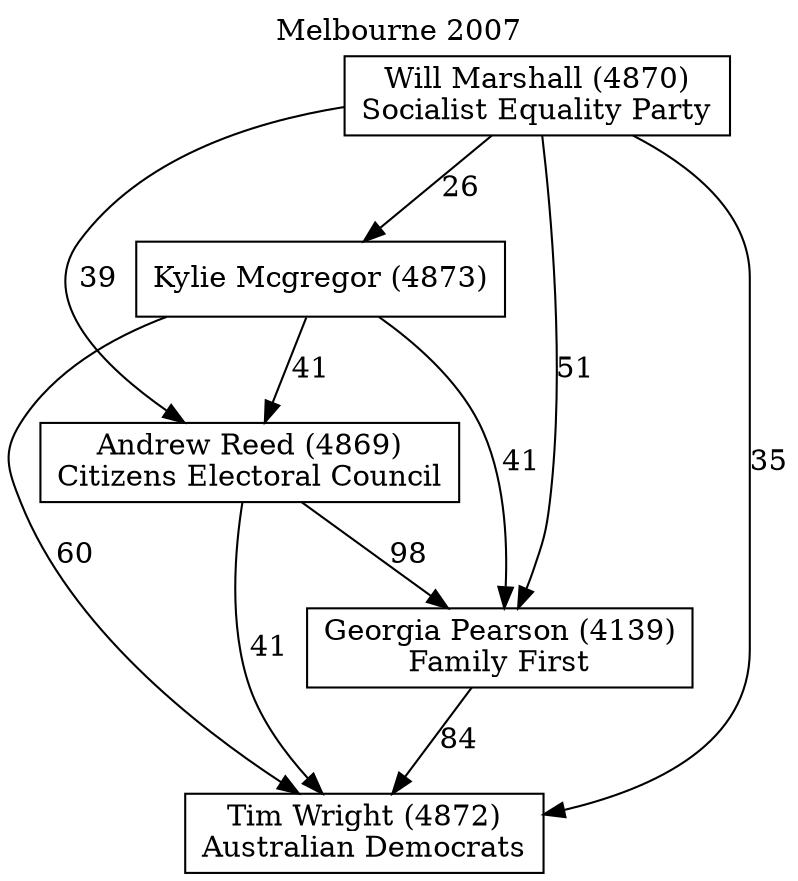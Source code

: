 // House preference flow
digraph "Tim Wright (4872)_Melbourne_2007" {
	graph [label="Melbourne 2007" labelloc=t mclimit=10]
	node [shape=box]
	"Tim Wright (4872)" [label="Tim Wright (4872)
Australian Democrats"]
	"Georgia Pearson (4139)" [label="Georgia Pearson (4139)
Family First"]
	"Andrew Reed (4869)" [label="Andrew Reed (4869)
Citizens Electoral Council"]
	"Kylie Mcgregor (4873)" [label="Kylie Mcgregor (4873)
"]
	"Will Marshall (4870)" [label="Will Marshall (4870)
Socialist Equality Party"]
	"Georgia Pearson (4139)" -> "Tim Wright (4872)" [label=84]
	"Andrew Reed (4869)" -> "Georgia Pearson (4139)" [label=98]
	"Kylie Mcgregor (4873)" -> "Andrew Reed (4869)" [label=41]
	"Will Marshall (4870)" -> "Kylie Mcgregor (4873)" [label=26]
	"Andrew Reed (4869)" -> "Tim Wright (4872)" [label=41]
	"Kylie Mcgregor (4873)" -> "Tim Wright (4872)" [label=60]
	"Will Marshall (4870)" -> "Tim Wright (4872)" [label=35]
	"Will Marshall (4870)" -> "Andrew Reed (4869)" [label=39]
	"Kylie Mcgregor (4873)" -> "Georgia Pearson (4139)" [label=41]
	"Will Marshall (4870)" -> "Georgia Pearson (4139)" [label=51]
}
